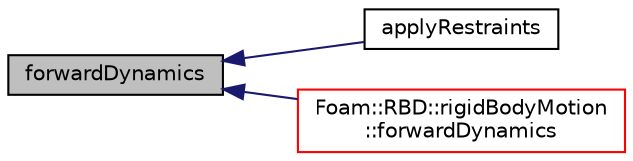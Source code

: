 digraph "forwardDynamics"
{
  bgcolor="transparent";
  edge [fontname="Helvetica",fontsize="10",labelfontname="Helvetica",labelfontsize="10"];
  node [fontname="Helvetica",fontsize="10",shape=record];
  rankdir="LR";
  Node1 [label="forwardDynamics",height=0.2,width=0.4,color="black", fillcolor="grey75", style="filled", fontcolor="black"];
  Node1 -> Node2 [dir="back",color="midnightblue",fontsize="10",style="solid",fontname="Helvetica"];
  Node2 [label="applyRestraints",height=0.2,width=0.4,color="black",URL="$a02255.html#a19a81dfdbd0b4f8dec077e93aaf8ed19",tooltip="Apply the restraints and accumulate the internal joint forces. "];
  Node1 -> Node3 [dir="back",color="midnightblue",fontsize="10",style="solid",fontname="Helvetica"];
  Node3 [label="Foam::RBD::rigidBodyMotion\l::forwardDynamics",height=0.2,width=0.4,color="red",URL="$a02257.html#aa430870a340cbde0c31830659909d7ef",tooltip="Calculate and optionally relax the joint acceleration qDdot from. "];
}
